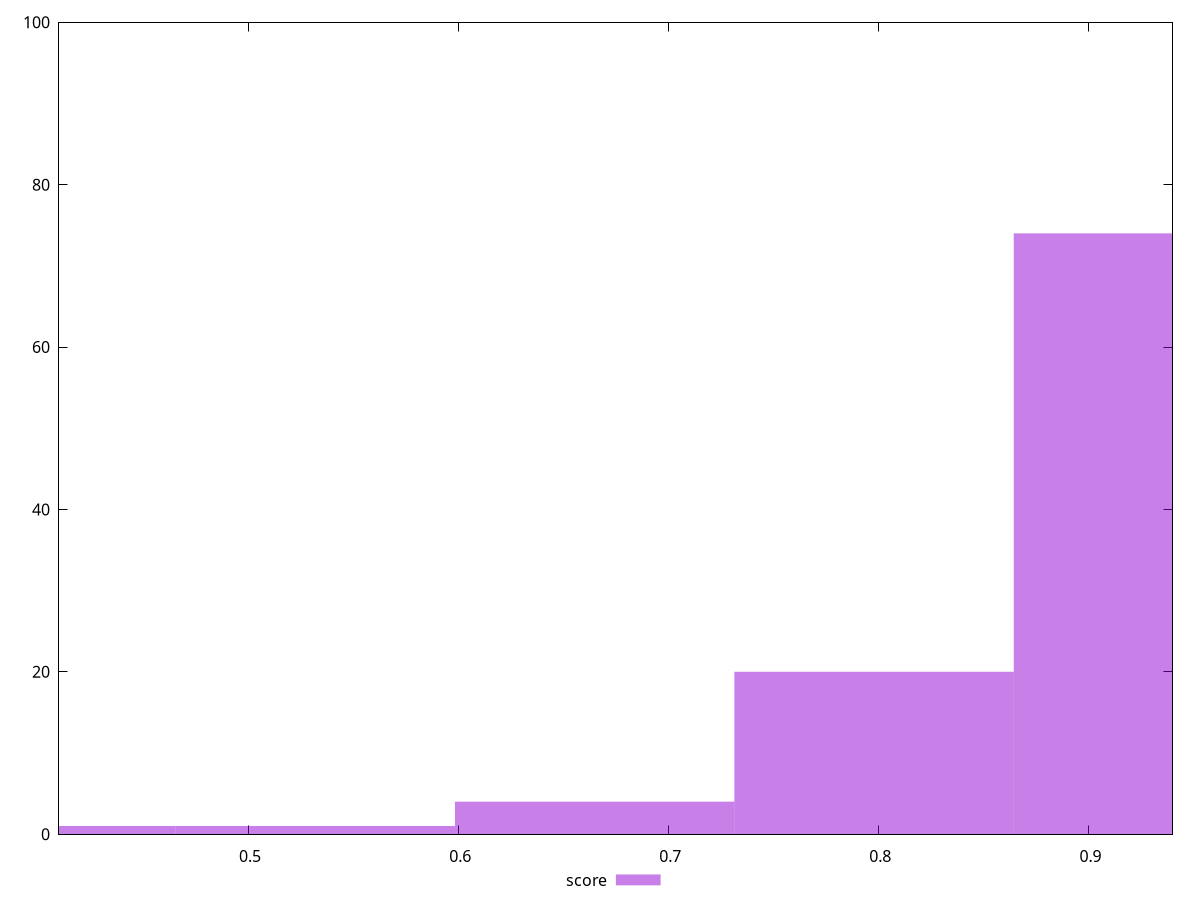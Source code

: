 reset

$score <<EOF
0.664955542121388 4
0.930937758969943 74
0.7979466505456655 20
0.39897332527283275 1
0.5319644336971103 1
EOF

set key outside below
set boxwidth 0.13299110842427758
set xrange [0.41:0.94]
set yrange [0:100]
set trange [0:100]
set style fill transparent solid 0.5 noborder
set terminal svg size 640, 490 enhanced background rgb 'white'
set output "report_00015_2021-02-09T16-11-33.973Z/first-contentful-paint/samples/pages+cached+noadtech/score/histogram.svg"

plot $score title "score" with boxes

reset
